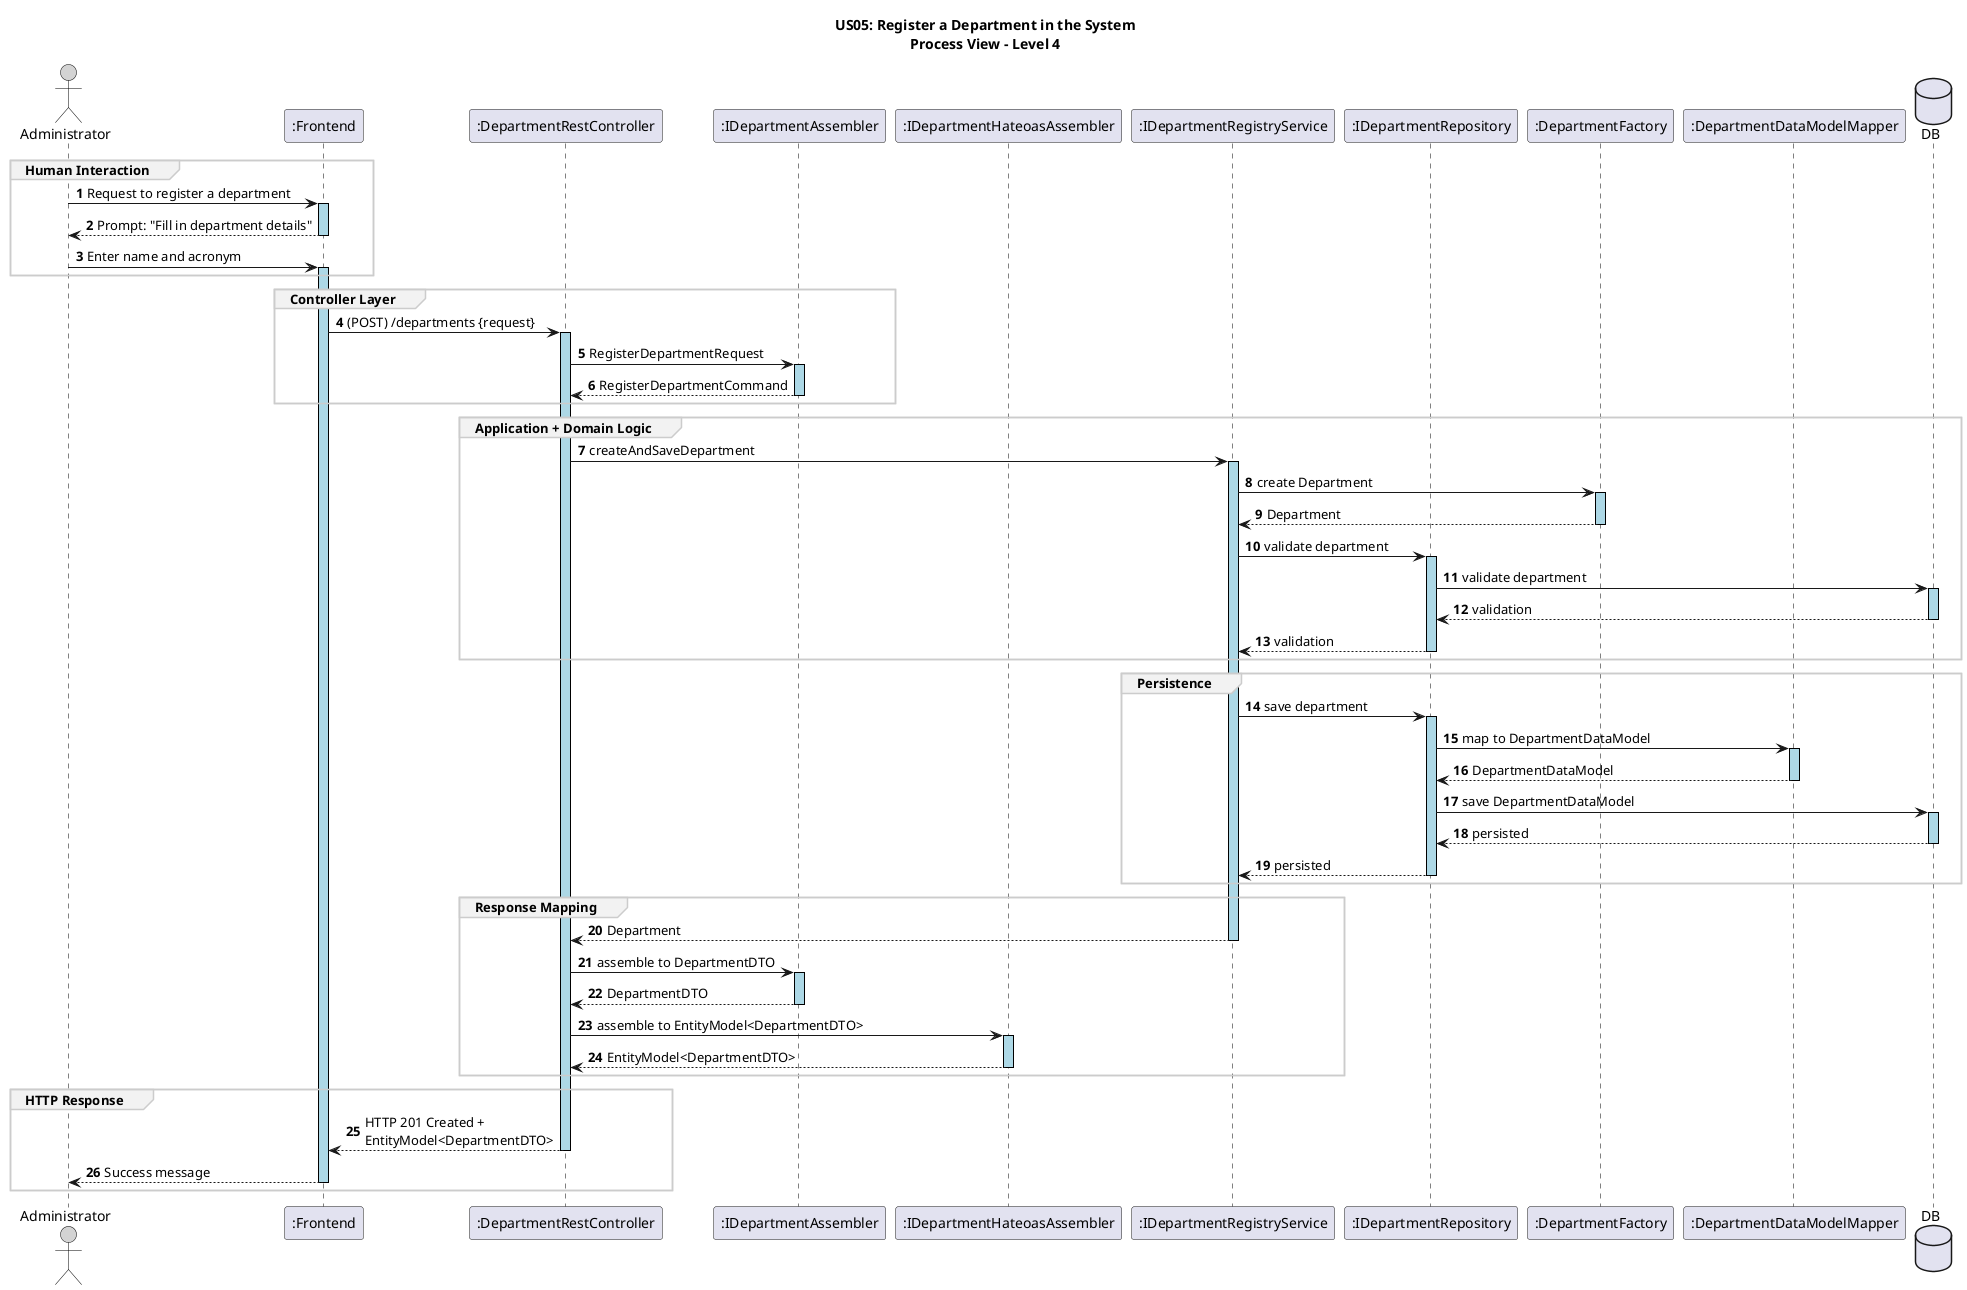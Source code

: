 @startuml

title US05: Register a Department in the System\nProcess View – Level 4

autonumber
skinparam sequence {
    LifelineBorderColor black
    LifelineBackgroundColor LightBlue
    ActorBorderColor black
    ActorBackgroundColor LightGray
    GroupBorderColor #cccccc
    GroupBackgroundColor #f2f2f2
}

actor "Administrator" as ADM
participant ":Frontend" as UI
participant ":DepartmentRestController" as Controller
participant ":IDepartmentAssembler" as Assembler
participant ":IDepartmentHateoasAssembler" as HAAssembler
participant ":IDepartmentRegistryService" as Service
participant ":IDepartmentRepository" as Repository
participant ":DepartmentFactory" as Factory
participant ":DepartmentDataModelMapper" as DataModelMapper
database "DB" as SpringDataRepo

group Human Interaction
ADM -> UI ++: Request to register a department
UI --> ADM --: Prompt: "Fill in department details"
ADM -> UI ++: Enter name and acronym
end group

group Controller Layer
UI -> Controller ++: (POST) /departments {request}
Controller -> Assembler ++: RegisterDepartmentRequest
Assembler --> Controller --: RegisterDepartmentCommand
end group


group Application + Domain Logic
Controller -> Service ++: createAndSaveDepartment
Service -> Factory ++: create Department
Factory --> Service --: Department
Service -> Repository ++: validate department
Repository -> SpringDataRepo ++: validate department
SpringDataRepo --> Repository --: validation
Repository --> Service --: validation
end group

group Persistence
Service -> Repository ++: save department
Repository -> DataModelMapper ++: map to DepartmentDataModel
DataModelMapper --> Repository --: DepartmentDataModel
Repository -> SpringDataRepo ++: save DepartmentDataModel
SpringDataRepo --> Repository --: persisted
Repository --> Service --: persisted
end group

group Response Mapping
Service --> Controller --: Department
Controller -> Assembler ++: assemble to DepartmentDTO
Assembler --> Controller --: DepartmentDTO
Controller -> HAAssembler ++: assemble to EntityModel<DepartmentDTO>
HAAssembler --> Controller --: EntityModel<DepartmentDTO>
end group

group HTTP Response
Controller --> UI --: HTTP 201 Created + \nEntityModel<DepartmentDTO>
UI --> ADM --: Success message
end group

@enduml
